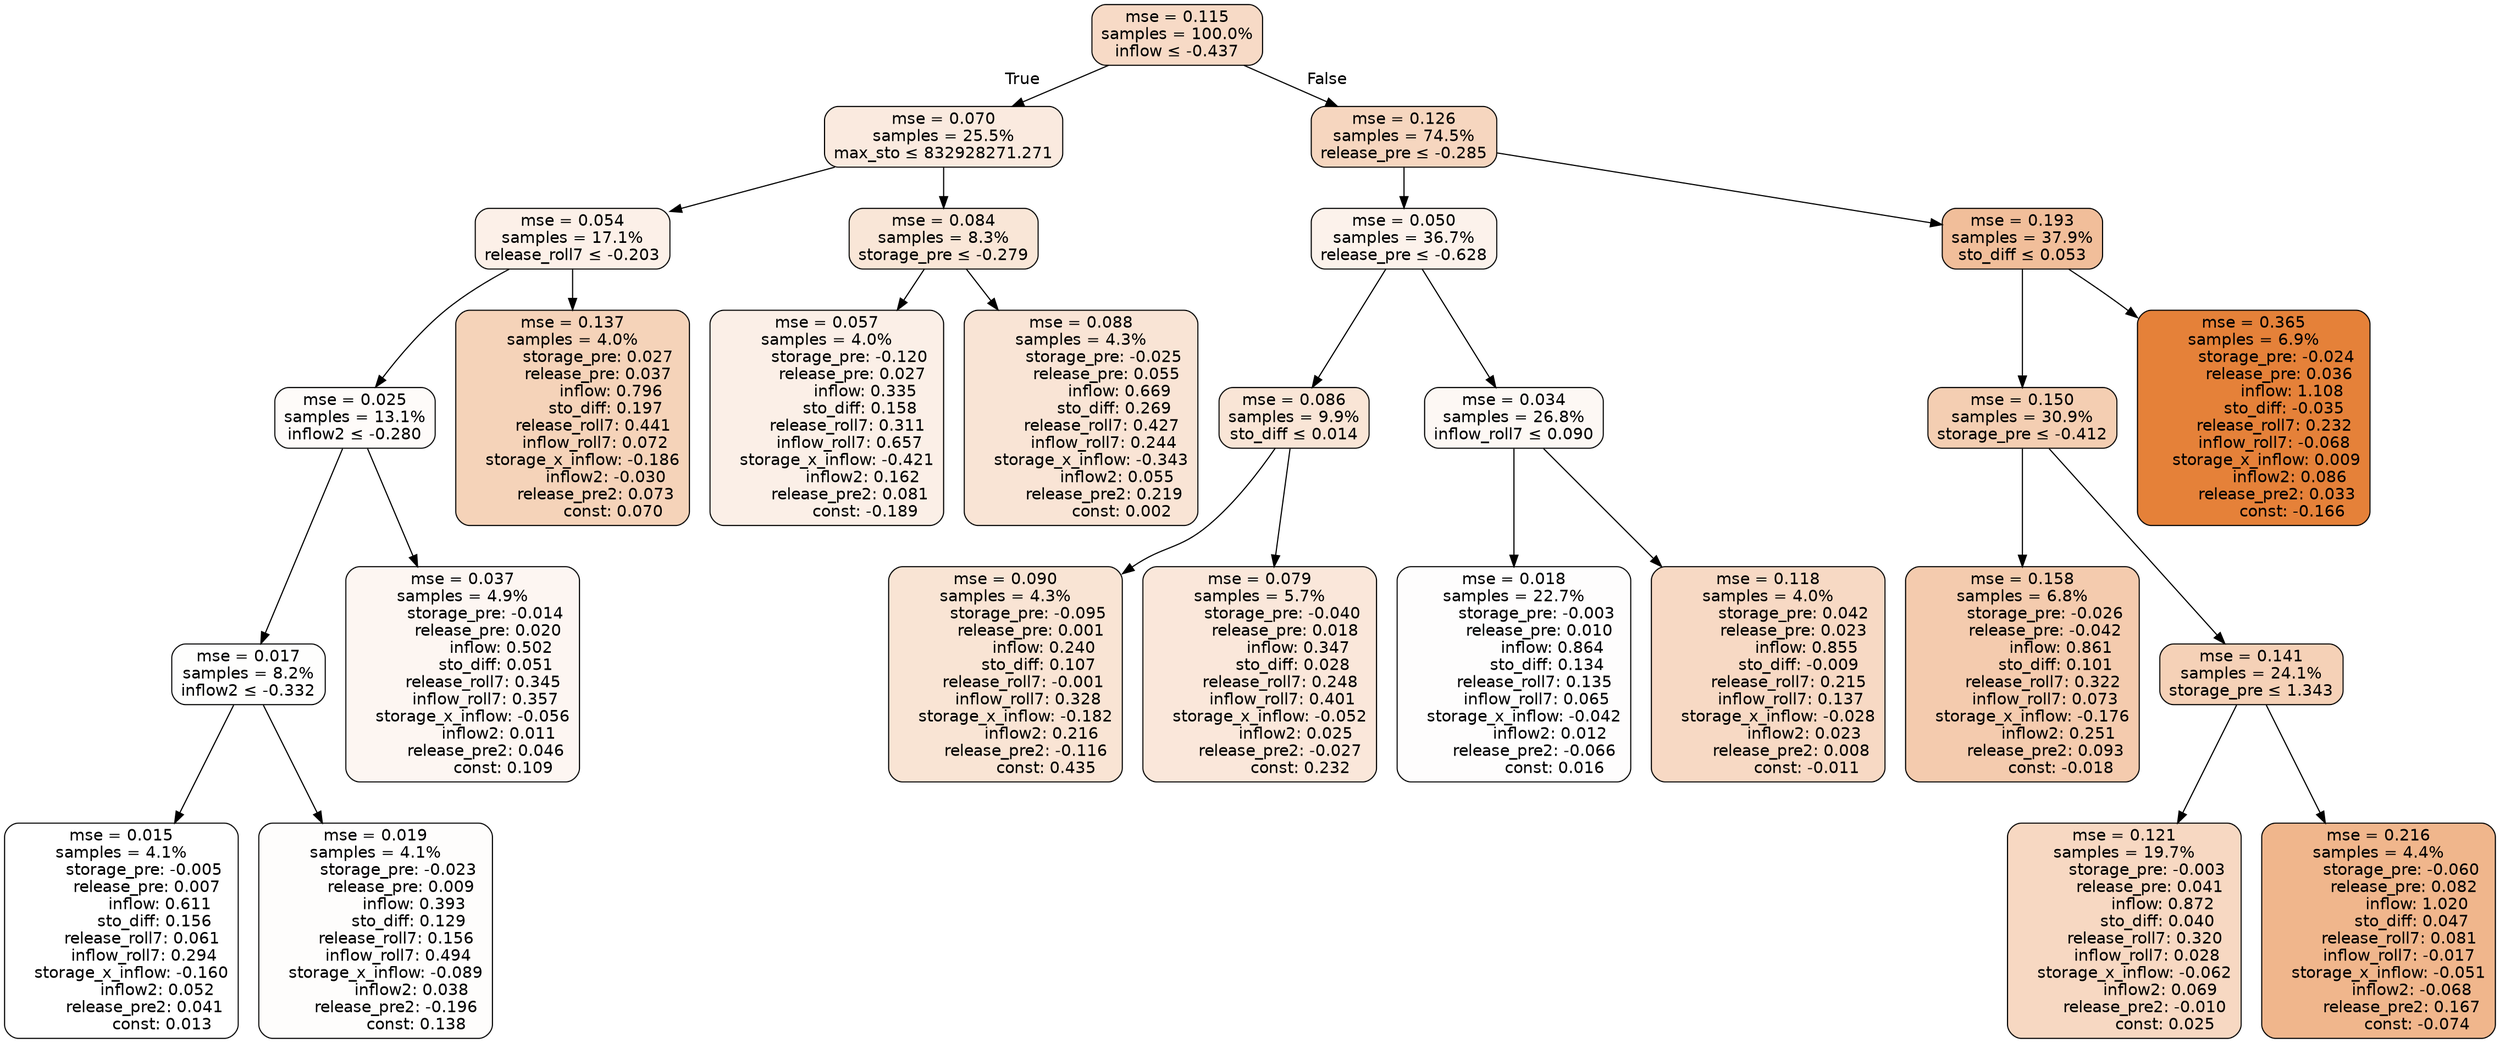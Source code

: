 digraph tree {
bgcolor="transparent"
node [shape=rectangle, style="filled, rounded", color="black", fontname=helvetica] ;
edge [fontname=helvetica] ;
	"0" [label="mse = 0.115
samples = 100.0%
inflow &le; -0.437", fillcolor="#f7dac6"]
	"1" [label="mse = 0.070
samples = 25.5%
max_sto &le; 832928271.271", fillcolor="#faeadf"]
	"2" [label="mse = 0.054
samples = 17.1%
release_roll7 &le; -0.203", fillcolor="#fcf0e8"]
	"3" [label="mse = 0.025
samples = 13.1%
inflow2 &le; -0.280", fillcolor="#fefbf9"]
	"4" [label="mse = 0.017
samples = 8.2%
inflow2 &le; -0.332", fillcolor="#fefefd"]
	"5" [label="mse = 0.015
samples = 4.1%
         storage_pre: -0.005
          release_pre: 0.007
               inflow: 0.611
             sto_diff: 0.156
        release_roll7: 0.061
         inflow_roll7: 0.294
    storage_x_inflow: -0.160
              inflow2: 0.052
         release_pre2: 0.041
                const: 0.013", fillcolor="#ffffff"]
	"6" [label="mse = 0.019
samples = 4.1%
         storage_pre: -0.023
          release_pre: 0.009
               inflow: 0.393
             sto_diff: 0.129
        release_roll7: 0.156
         inflow_roll7: 0.494
    storage_x_inflow: -0.089
              inflow2: 0.038
        release_pre2: -0.196
                const: 0.138", fillcolor="#fefdfc"]
	"7" [label="mse = 0.037
samples = 4.9%
         storage_pre: -0.014
          release_pre: 0.020
               inflow: 0.502
             sto_diff: 0.051
        release_roll7: 0.345
         inflow_roll7: 0.357
    storage_x_inflow: -0.056
              inflow2: 0.011
         release_pre2: 0.046
                const: 0.109", fillcolor="#fdf6f2"]
	"8" [label="mse = 0.137
samples = 4.0%
          storage_pre: 0.027
          release_pre: 0.037
               inflow: 0.796
             sto_diff: 0.197
        release_roll7: 0.441
         inflow_roll7: 0.072
    storage_x_inflow: -0.186
             inflow2: -0.030
         release_pre2: 0.073
                const: 0.070", fillcolor="#f5d3b9"]
	"9" [label="mse = 0.084
samples = 8.3%
storage_pre &le; -0.279", fillcolor="#f9e6d7"]
	"10" [label="mse = 0.057
samples = 4.0%
         storage_pre: -0.120
          release_pre: 0.027
               inflow: 0.335
             sto_diff: 0.158
        release_roll7: 0.311
         inflow_roll7: 0.657
    storage_x_inflow: -0.421
              inflow2: 0.162
         release_pre2: 0.081
               const: -0.189", fillcolor="#fbefe7"]
	"11" [label="mse = 0.088
samples = 4.3%
         storage_pre: -0.025
          release_pre: 0.055
               inflow: 0.669
             sto_diff: 0.269
        release_roll7: 0.427
         inflow_roll7: 0.244
    storage_x_inflow: -0.343
              inflow2: 0.055
         release_pre2: 0.219
                const: 0.002", fillcolor="#f9e4d5"]
	"12" [label="mse = 0.126
samples = 74.5%
release_pre &le; -0.285", fillcolor="#f6d6bf"]
	"13" [label="mse = 0.050
samples = 36.7%
release_pre &le; -0.628", fillcolor="#fcf2eb"]
	"14" [label="mse = 0.086
samples = 9.9%
sto_diff &le; 0.014", fillcolor="#f9e5d6"]
	"15" [label="mse = 0.090
samples = 4.3%
         storage_pre: -0.095
          release_pre: 0.001
               inflow: 0.240
             sto_diff: 0.107
       release_roll7: -0.001
         inflow_roll7: 0.328
    storage_x_inflow: -0.182
              inflow2: 0.216
        release_pre2: -0.116
                const: 0.435", fillcolor="#f9e4d4"]
	"16" [label="mse = 0.079
samples = 5.7%
         storage_pre: -0.040
          release_pre: 0.018
               inflow: 0.347
             sto_diff: 0.028
        release_roll7: 0.248
         inflow_roll7: 0.401
    storage_x_inflow: -0.052
              inflow2: 0.025
        release_pre2: -0.027
                const: 0.232", fillcolor="#fae7da"]
	"17" [label="mse = 0.034
samples = 26.8%
inflow_roll7 &le; 0.090", fillcolor="#fdf8f4"]
	"18" [label="mse = 0.018
samples = 22.7%
         storage_pre: -0.003
          release_pre: 0.010
               inflow: 0.864
             sto_diff: 0.134
        release_roll7: 0.135
         inflow_roll7: 0.065
    storage_x_inflow: -0.042
              inflow2: 0.012
        release_pre2: -0.066
                const: 0.016", fillcolor="#fefdfd"]
	"19" [label="mse = 0.118
samples = 4.0%
          storage_pre: 0.042
          release_pre: 0.023
               inflow: 0.855
            sto_diff: -0.009
        release_roll7: 0.215
         inflow_roll7: 0.137
    storage_x_inflow: -0.028
              inflow2: 0.023
         release_pre2: 0.008
               const: -0.011", fillcolor="#f7d9c4"]
	"20" [label="mse = 0.193
samples = 37.9%
sto_diff &le; 0.053", fillcolor="#f1be9a"]
	"21" [label="mse = 0.150
samples = 30.9%
storage_pre &le; -0.412", fillcolor="#f4ceb2"]
	"22" [label="mse = 0.158
samples = 6.8%
         storage_pre: -0.026
         release_pre: -0.042
               inflow: 0.861
             sto_diff: 0.101
        release_roll7: 0.322
         inflow_roll7: 0.073
    storage_x_inflow: -0.176
              inflow2: 0.251
         release_pre2: 0.093
               const: -0.018", fillcolor="#f4cbae"]
	"23" [label="mse = 0.141
samples = 24.1%
storage_pre &le; 1.343", fillcolor="#f5d1b7"]
	"24" [label="mse = 0.121
samples = 19.7%
         storage_pre: -0.003
          release_pre: 0.041
               inflow: 0.872
             sto_diff: 0.040
        release_roll7: 0.320
         inflow_roll7: 0.028
    storage_x_inflow: -0.062
              inflow2: 0.069
        release_pre2: -0.010
                const: 0.025", fillcolor="#f7d8c2"]
	"25" [label="mse = 0.216
samples = 4.4%
         storage_pre: -0.060
          release_pre: 0.082
               inflow: 1.020
             sto_diff: 0.047
        release_roll7: 0.081
        inflow_roll7: -0.017
    storage_x_inflow: -0.051
             inflow2: -0.068
         release_pre2: 0.167
               const: -0.074", fillcolor="#f0b68c"]
	"26" [label="mse = 0.365
samples = 6.9%
         storage_pre: -0.024
          release_pre: 0.036
               inflow: 1.108
            sto_diff: -0.035
        release_roll7: 0.232
        inflow_roll7: -0.068
     storage_x_inflow: 0.009
              inflow2: 0.086
         release_pre2: 0.033
               const: -0.166", fillcolor="#e58139"]

	"0" -> "1" [labeldistance=2.5, labelangle=45, headlabel="True"]
	"1" -> "2"
	"2" -> "3"
	"3" -> "4"
	"4" -> "5"
	"4" -> "6"
	"3" -> "7"
	"2" -> "8"
	"1" -> "9"
	"9" -> "10"
	"9" -> "11"
	"0" -> "12" [labeldistance=2.5, labelangle=-45, headlabel="False"]
	"12" -> "13"
	"13" -> "14"
	"14" -> "15"
	"14" -> "16"
	"13" -> "17"
	"17" -> "18"
	"17" -> "19"
	"12" -> "20"
	"20" -> "21"
	"21" -> "22"
	"21" -> "23"
	"23" -> "24"
	"23" -> "25"
	"20" -> "26"
}

